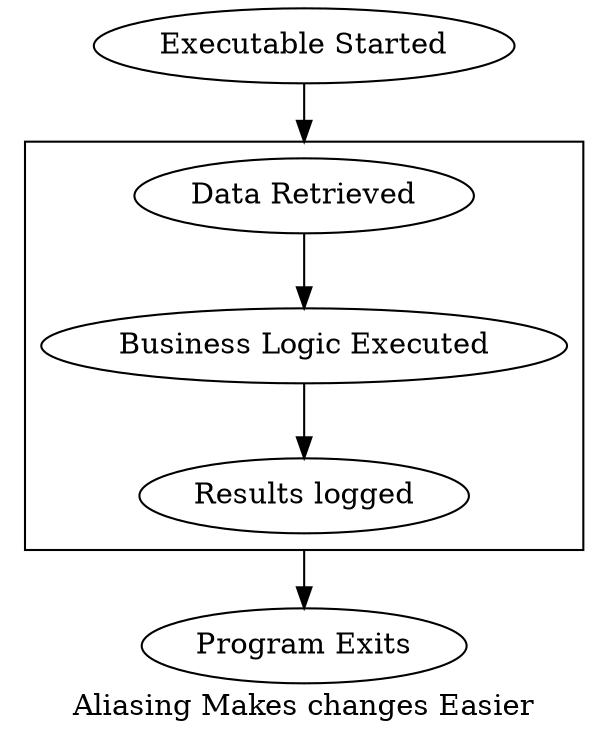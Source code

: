 digraph {

    START [label="Executable Started"]
    END [label="Program Exits"]

    DATA [label="Data Retrieved"]
    SERVICE [label="Business Logic Executed"]
    LOGGING [label="Results logged"]

    subgraph cluster_0 {
        DATA -> SERVICE -> LOGGING
    }

    START -> DATA [lhead=cluster_0];
    LOGGING -> END [ltail=cluster_0]

    label = "Aliasing Makes changes Easier";
    compound = true;
}